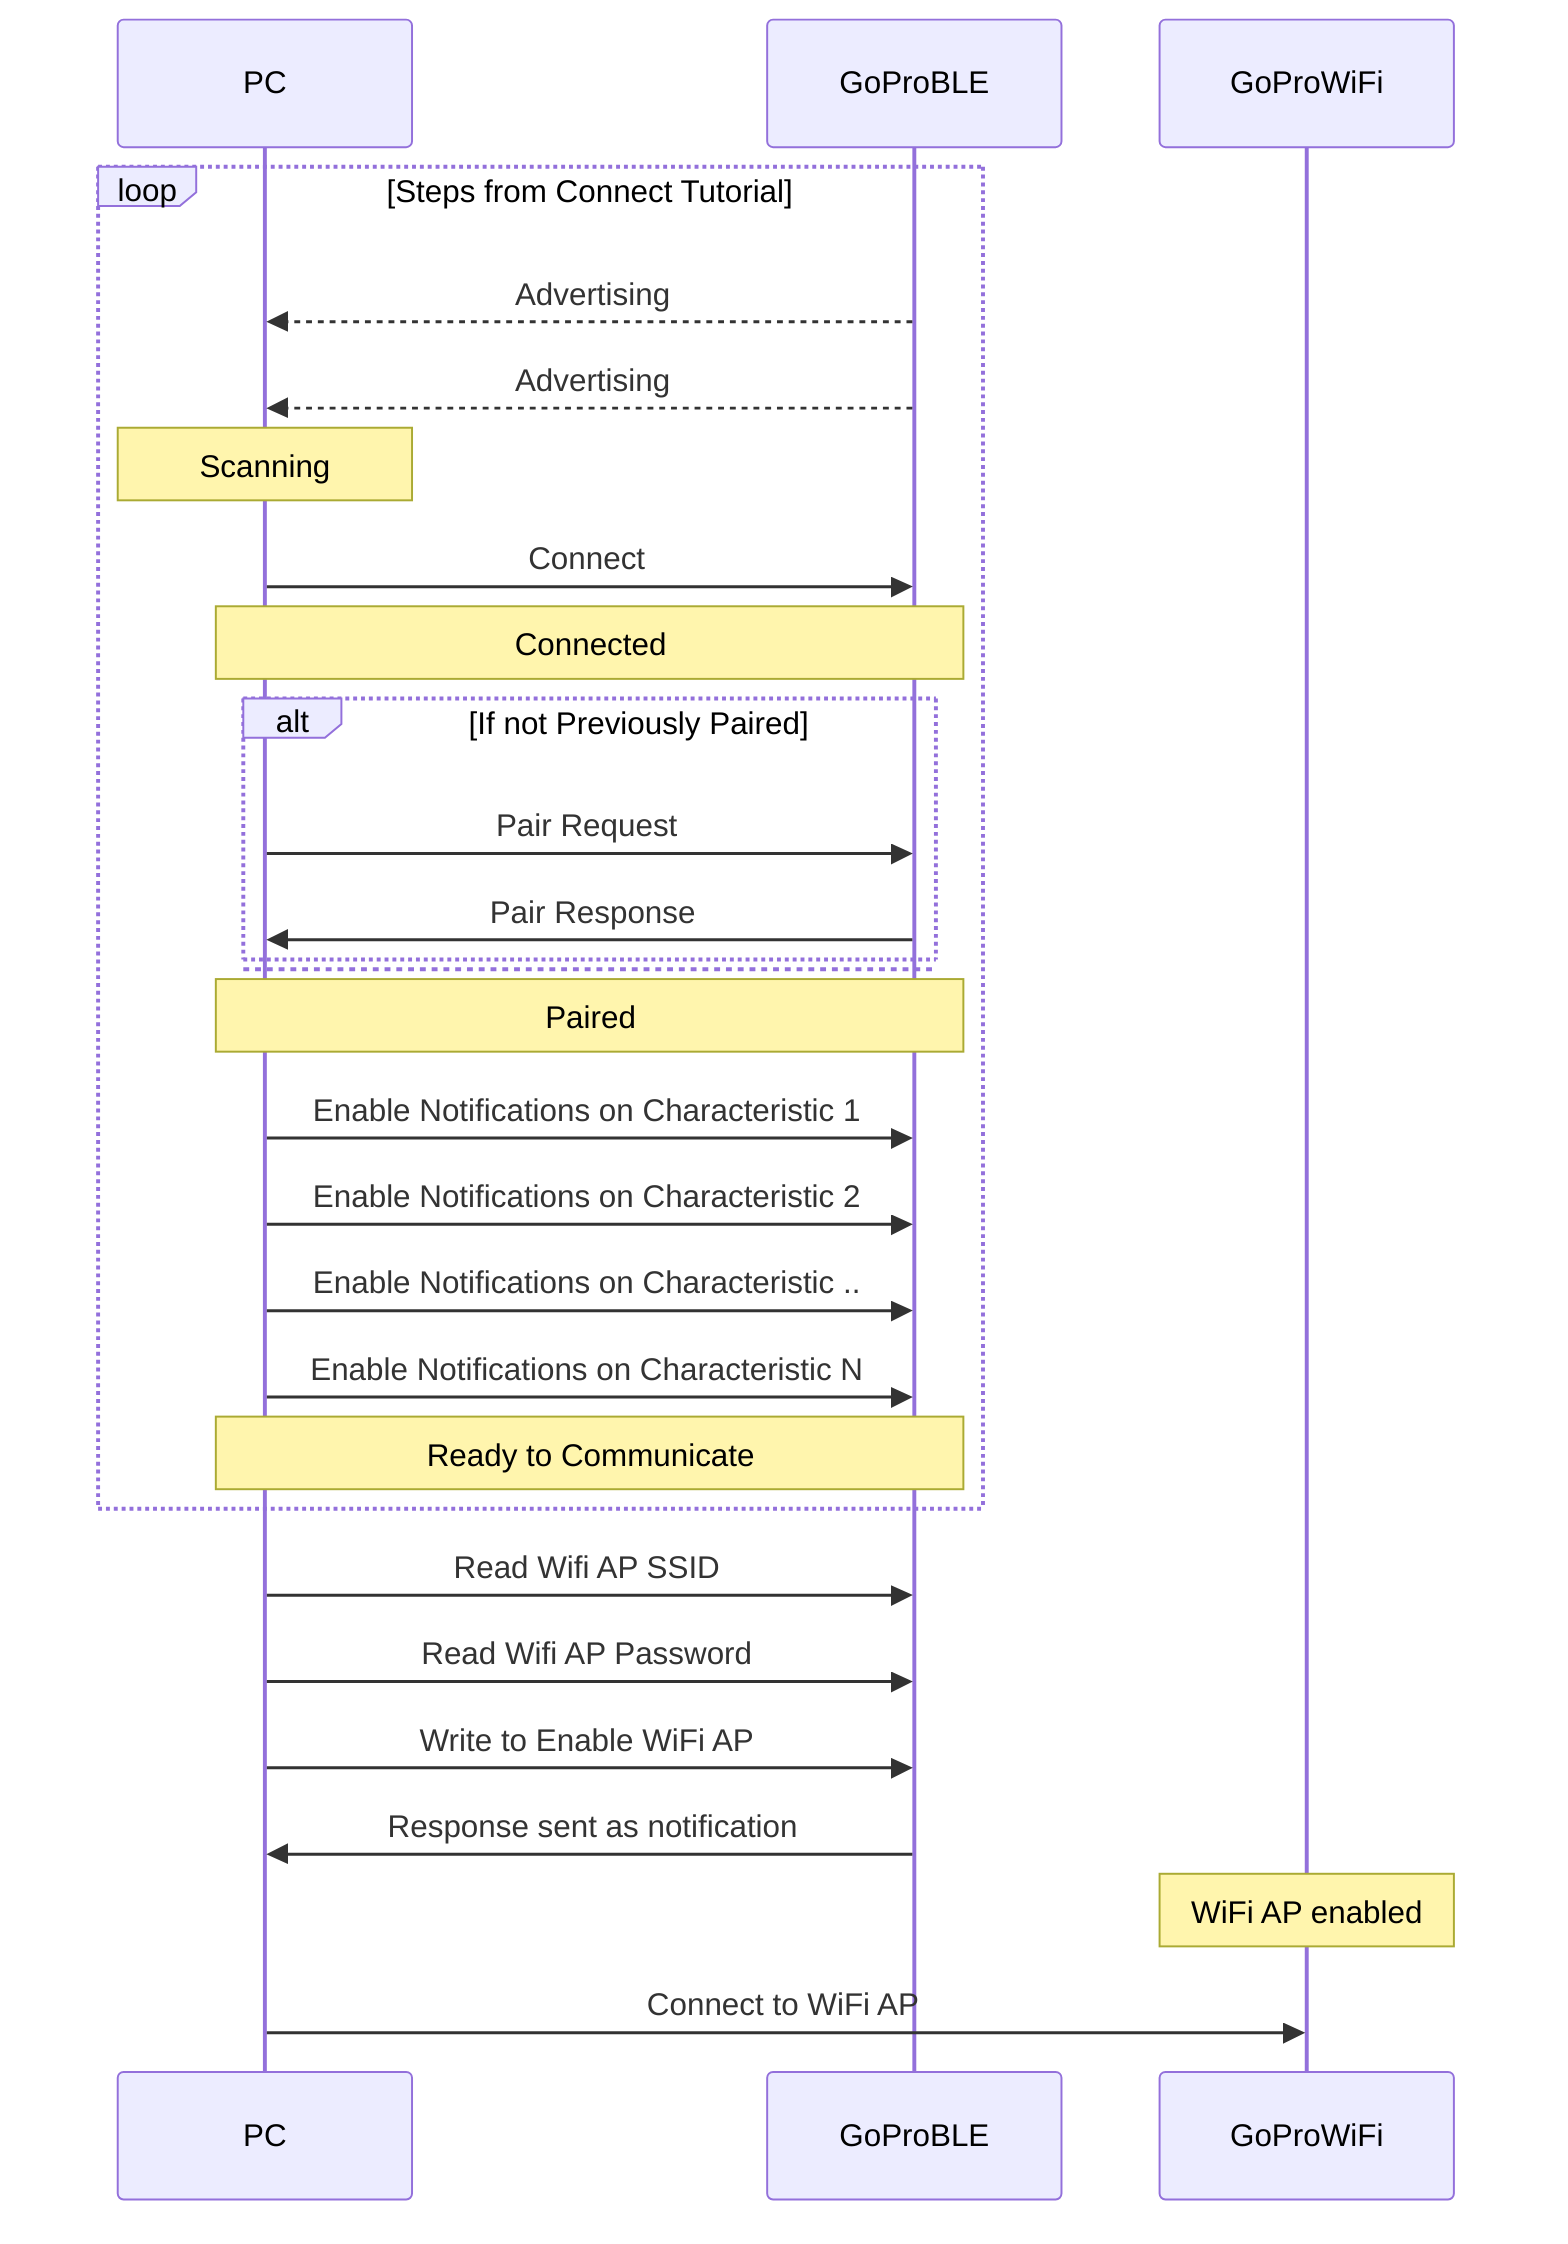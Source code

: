 sequenceDiagram
    participant PC
    participant GoProBLE
    participant GoProWiFi
    loop Steps from Connect Tutorial
        GoProBLE-->>PC: Advertising
        GoProBLE-->>PC: Advertising
        note over PC: Scanning
        PC->>GoProBLE: Connect
        note over GoProBLE, PC: Connected
        alt If not Previously Paired
            PC ->> GoProBLE: Pair Request
            GoProBLE ->> PC: Pair Response
        else

        end
        note over GoProBLE, PC: Paired
        PC ->> GoProBLE: Enable Notifications on Characteristic 1
        PC ->> GoProBLE: Enable Notifications on Characteristic 2
        PC ->> GoProBLE: Enable Notifications on Characteristic ..
        PC ->> GoProBLE: Enable Notifications on Characteristic N
        note over GoProBLE, PC: Ready to Communicate
    end
    PC ->> GoProBLE: Read Wifi AP SSID
    PC ->> GoProBLE: Read Wifi AP Password
    PC ->> GoProBLE: Write to Enable WiFi AP
    GoProBLE ->> PC: Response sent as notification
    note over GoProWiFi: WiFi AP enabled
    PC ->> GoProWiFi: Connect to WiFi AP